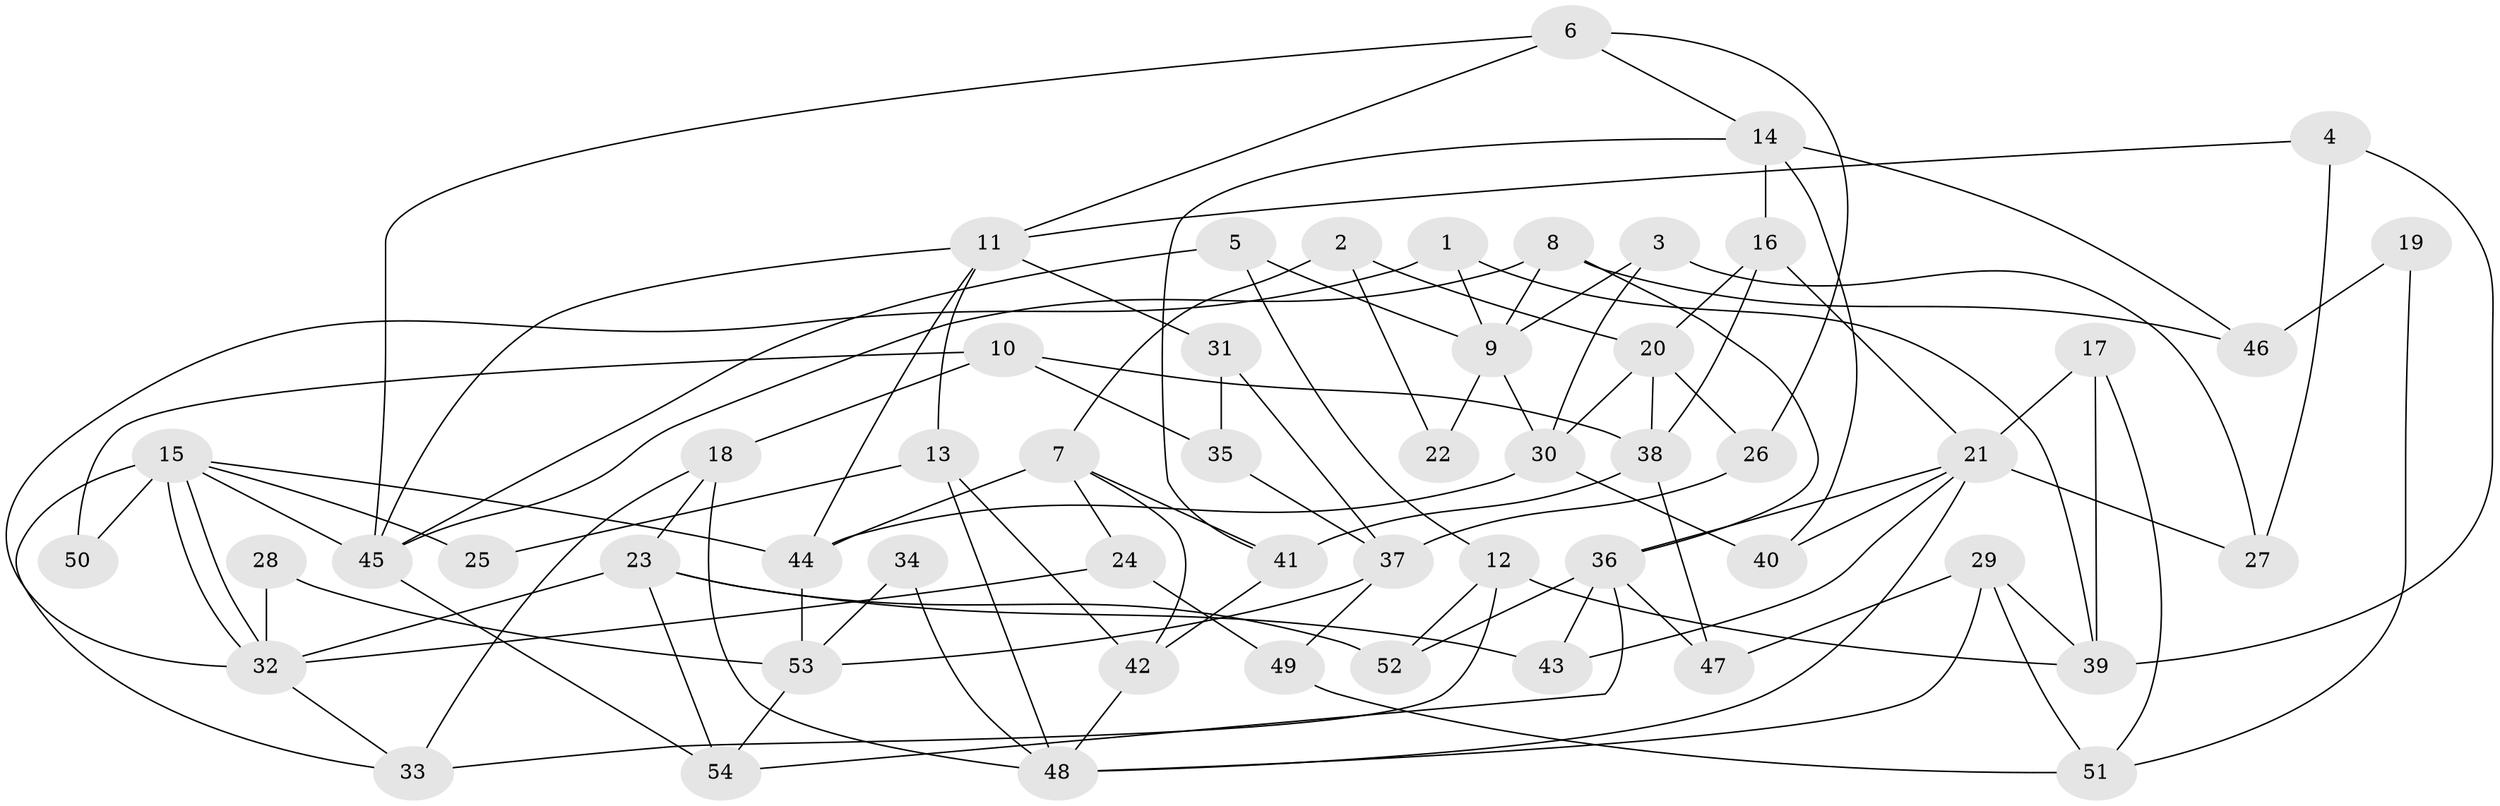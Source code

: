 // Generated by graph-tools (version 1.1) at 2025/14/03/09/25 04:14:53]
// undirected, 54 vertices, 108 edges
graph export_dot {
graph [start="1"]
  node [color=gray90,style=filled];
  1;
  2;
  3;
  4;
  5;
  6;
  7;
  8;
  9;
  10;
  11;
  12;
  13;
  14;
  15;
  16;
  17;
  18;
  19;
  20;
  21;
  22;
  23;
  24;
  25;
  26;
  27;
  28;
  29;
  30;
  31;
  32;
  33;
  34;
  35;
  36;
  37;
  38;
  39;
  40;
  41;
  42;
  43;
  44;
  45;
  46;
  47;
  48;
  49;
  50;
  51;
  52;
  53;
  54;
  1 -- 9;
  1 -- 32;
  1 -- 39;
  2 -- 20;
  2 -- 7;
  2 -- 22;
  3 -- 30;
  3 -- 9;
  3 -- 27;
  4 -- 27;
  4 -- 11;
  4 -- 39;
  5 -- 45;
  5 -- 12;
  5 -- 9;
  6 -- 45;
  6 -- 26;
  6 -- 11;
  6 -- 14;
  7 -- 44;
  7 -- 41;
  7 -- 24;
  7 -- 42;
  8 -- 36;
  8 -- 9;
  8 -- 45;
  8 -- 46;
  9 -- 30;
  9 -- 22;
  10 -- 18;
  10 -- 38;
  10 -- 35;
  10 -- 50;
  11 -- 45;
  11 -- 13;
  11 -- 31;
  11 -- 44;
  12 -- 39;
  12 -- 33;
  12 -- 52;
  13 -- 42;
  13 -- 25;
  13 -- 48;
  14 -- 41;
  14 -- 16;
  14 -- 40;
  14 -- 46;
  15 -- 32;
  15 -- 32;
  15 -- 44;
  15 -- 25;
  15 -- 33;
  15 -- 45;
  15 -- 50;
  16 -- 21;
  16 -- 20;
  16 -- 38;
  17 -- 21;
  17 -- 39;
  17 -- 51;
  18 -- 33;
  18 -- 23;
  18 -- 48;
  19 -- 46;
  19 -- 51;
  20 -- 38;
  20 -- 26;
  20 -- 30;
  21 -- 43;
  21 -- 48;
  21 -- 27;
  21 -- 36;
  21 -- 40;
  23 -- 54;
  23 -- 52;
  23 -- 32;
  23 -- 43;
  24 -- 32;
  24 -- 49;
  26 -- 37;
  28 -- 32;
  28 -- 53;
  29 -- 48;
  29 -- 39;
  29 -- 47;
  29 -- 51;
  30 -- 40;
  30 -- 44;
  31 -- 37;
  31 -- 35;
  32 -- 33;
  34 -- 53;
  34 -- 48;
  35 -- 37;
  36 -- 54;
  36 -- 43;
  36 -- 47;
  36 -- 52;
  37 -- 49;
  37 -- 53;
  38 -- 47;
  38 -- 41;
  41 -- 42;
  42 -- 48;
  44 -- 53;
  45 -- 54;
  49 -- 51;
  53 -- 54;
}
